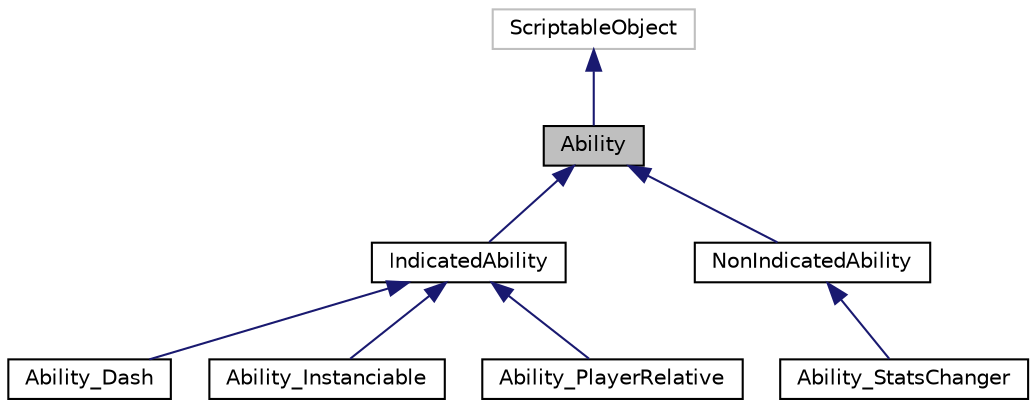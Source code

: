 digraph "Ability"
{
 // INTERACTIVE_SVG=YES
 // LATEX_PDF_SIZE
  edge [fontname="Helvetica",fontsize="10",labelfontname="Helvetica",labelfontsize="10"];
  node [fontname="Helvetica",fontsize="10",shape=record];
  Node1 [label="Ability",height=0.2,width=0.4,color="black", fillcolor="grey75", style="filled", fontcolor="black",tooltip="Base abstract class for an Ability."];
  Node2 -> Node1 [dir="back",color="midnightblue",fontsize="10",style="solid",fontname="Helvetica"];
  Node2 [label="ScriptableObject",height=0.2,width=0.4,color="grey75", fillcolor="white", style="filled",tooltip=" "];
  Node1 -> Node3 [dir="back",color="midnightblue",fontsize="10",style="solid",fontname="Helvetica"];
  Node3 [label="IndicatedAbility",height=0.2,width=0.4,color="black", fillcolor="white", style="filled",URL="$class_indicated_ability.html",tooltip="Encapsulador de les Ability que han de mostrar l'indicador"];
  Node3 -> Node4 [dir="back",color="midnightblue",fontsize="10",style="solid",fontname="Helvetica"];
  Node4 [label="Ability_Dash",height=0.2,width=0.4,color="black", fillcolor="white", style="filled",URL="$class_ability___dash.html",tooltip=" "];
  Node3 -> Node5 [dir="back",color="midnightblue",fontsize="10",style="solid",fontname="Helvetica"];
  Node5 [label="Ability_Instanciable",height=0.2,width=0.4,color="black", fillcolor="white", style="filled",URL="$class_ability___instanciable.html",tooltip=" "];
  Node3 -> Node6 [dir="back",color="midnightblue",fontsize="10",style="solid",fontname="Helvetica"];
  Node6 [label="Ability_PlayerRelative",height=0.2,width=0.4,color="black", fillcolor="white", style="filled",URL="$class_ability___player_relative.html",tooltip=" "];
  Node1 -> Node7 [dir="back",color="midnightblue",fontsize="10",style="solid",fontname="Helvetica"];
  Node7 [label="NonIndicatedAbility",height=0.2,width=0.4,color="black", fillcolor="white", style="filled",URL="$class_non_indicated_ability.html",tooltip="Encapsulador de les Ability que NO han de mostrar cap indicador."];
  Node7 -> Node8 [dir="back",color="midnightblue",fontsize="10",style="solid",fontname="Helvetica"];
  Node8 [label="Ability_StatsChanger",height=0.2,width=0.4,color="black", fillcolor="white", style="filled",URL="$class_ability___stats_changer.html",tooltip=" "];
}

